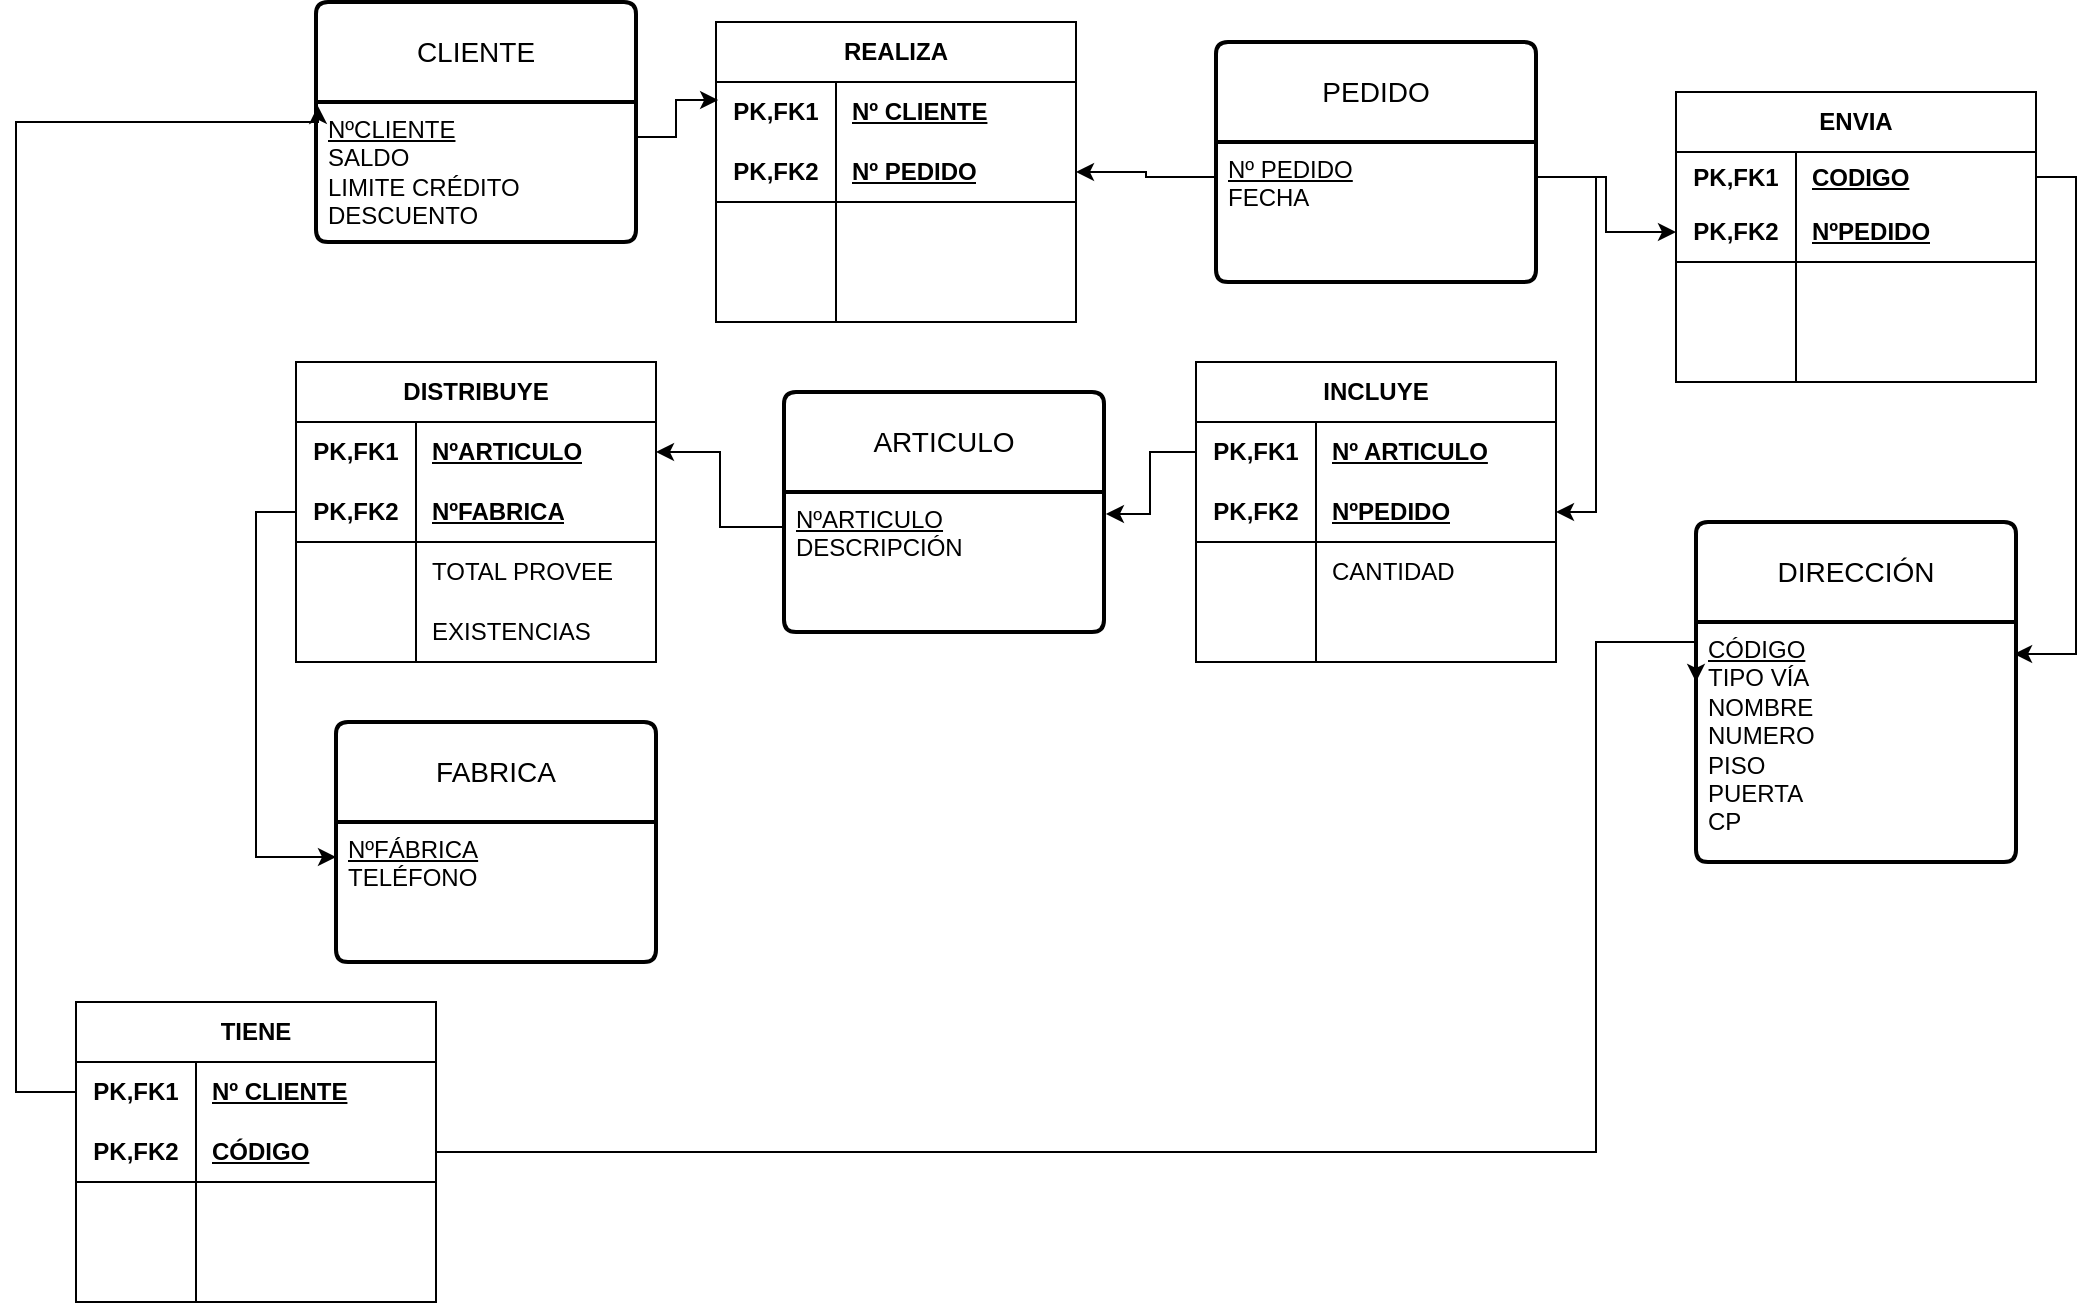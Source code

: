 <mxfile version="24.7.17">
  <diagram id="B3fbgBZc-5qHaEgKp1NL" name="Página-2">
    <mxGraphModel dx="2901" dy="1196" grid="1" gridSize="10" guides="1" tooltips="1" connect="1" arrows="1" fold="1" page="1" pageScale="1" pageWidth="827" pageHeight="1169" math="0" shadow="0">
      <root>
        <mxCell id="0" />
        <mxCell id="1" parent="0" />
        <mxCell id="3Sglrevj1HQbYGhwWqx--1" value="TIENE" style="shape=table;startSize=30;container=1;collapsible=1;childLayout=tableLayout;fixedRows=1;rowLines=0;fontStyle=1;align=center;resizeLast=1;html=1;whiteSpace=wrap;" parent="1" vertex="1">
          <mxGeometry x="-100" y="540" width="180" height="150" as="geometry" />
        </mxCell>
        <mxCell id="3Sglrevj1HQbYGhwWqx--2" value="" style="shape=tableRow;horizontal=0;startSize=0;swimlaneHead=0;swimlaneBody=0;fillColor=none;collapsible=0;dropTarget=0;points=[[0,0.5],[1,0.5]];portConstraint=eastwest;top=0;left=0;right=0;bottom=0;html=1;" parent="3Sglrevj1HQbYGhwWqx--1" vertex="1">
          <mxGeometry y="30" width="180" height="30" as="geometry" />
        </mxCell>
        <mxCell id="3Sglrevj1HQbYGhwWqx--3" value="PK,FK1" style="shape=partialRectangle;connectable=0;fillColor=none;top=0;left=0;bottom=0;right=0;fontStyle=1;overflow=hidden;html=1;whiteSpace=wrap;" parent="3Sglrevj1HQbYGhwWqx--2" vertex="1">
          <mxGeometry width="60" height="30" as="geometry">
            <mxRectangle width="60" height="30" as="alternateBounds" />
          </mxGeometry>
        </mxCell>
        <mxCell id="3Sglrevj1HQbYGhwWqx--4" value="Nº CLIENTE" style="shape=partialRectangle;connectable=0;fillColor=none;top=0;left=0;bottom=0;right=0;align=left;spacingLeft=6;fontStyle=5;overflow=hidden;html=1;whiteSpace=wrap;" parent="3Sglrevj1HQbYGhwWqx--2" vertex="1">
          <mxGeometry x="60" width="120" height="30" as="geometry">
            <mxRectangle width="120" height="30" as="alternateBounds" />
          </mxGeometry>
        </mxCell>
        <mxCell id="3Sglrevj1HQbYGhwWqx--5" value="" style="shape=tableRow;horizontal=0;startSize=0;swimlaneHead=0;swimlaneBody=0;fillColor=none;collapsible=0;dropTarget=0;points=[[0,0.5],[1,0.5]];portConstraint=eastwest;top=0;left=0;right=0;bottom=1;html=1;" parent="3Sglrevj1HQbYGhwWqx--1" vertex="1">
          <mxGeometry y="60" width="180" height="30" as="geometry" />
        </mxCell>
        <mxCell id="3Sglrevj1HQbYGhwWqx--6" value="PK,FK2" style="shape=partialRectangle;connectable=0;fillColor=none;top=0;left=0;bottom=0;right=0;fontStyle=1;overflow=hidden;html=1;whiteSpace=wrap;" parent="3Sglrevj1HQbYGhwWqx--5" vertex="1">
          <mxGeometry width="60" height="30" as="geometry">
            <mxRectangle width="60" height="30" as="alternateBounds" />
          </mxGeometry>
        </mxCell>
        <mxCell id="3Sglrevj1HQbYGhwWqx--7" value="CÓDIGO" style="shape=partialRectangle;connectable=0;fillColor=none;top=0;left=0;bottom=0;right=0;align=left;spacingLeft=6;fontStyle=5;overflow=hidden;html=1;whiteSpace=wrap;" parent="3Sglrevj1HQbYGhwWqx--5" vertex="1">
          <mxGeometry x="60" width="120" height="30" as="geometry">
            <mxRectangle width="120" height="30" as="alternateBounds" />
          </mxGeometry>
        </mxCell>
        <mxCell id="3Sglrevj1HQbYGhwWqx--8" value="" style="shape=tableRow;horizontal=0;startSize=0;swimlaneHead=0;swimlaneBody=0;fillColor=none;collapsible=0;dropTarget=0;points=[[0,0.5],[1,0.5]];portConstraint=eastwest;top=0;left=0;right=0;bottom=0;html=1;" parent="3Sglrevj1HQbYGhwWqx--1" vertex="1">
          <mxGeometry y="90" width="180" height="30" as="geometry" />
        </mxCell>
        <mxCell id="3Sglrevj1HQbYGhwWqx--9" value="" style="shape=partialRectangle;connectable=0;fillColor=none;top=0;left=0;bottom=0;right=0;editable=1;overflow=hidden;html=1;whiteSpace=wrap;" parent="3Sglrevj1HQbYGhwWqx--8" vertex="1">
          <mxGeometry width="60" height="30" as="geometry">
            <mxRectangle width="60" height="30" as="alternateBounds" />
          </mxGeometry>
        </mxCell>
        <mxCell id="3Sglrevj1HQbYGhwWqx--10" value="" style="shape=partialRectangle;connectable=0;fillColor=none;top=0;left=0;bottom=0;right=0;align=left;spacingLeft=6;overflow=hidden;html=1;whiteSpace=wrap;" parent="3Sglrevj1HQbYGhwWqx--8" vertex="1">
          <mxGeometry x="60" width="120" height="30" as="geometry">
            <mxRectangle width="120" height="30" as="alternateBounds" />
          </mxGeometry>
        </mxCell>
        <mxCell id="3Sglrevj1HQbYGhwWqx--11" value="" style="shape=tableRow;horizontal=0;startSize=0;swimlaneHead=0;swimlaneBody=0;fillColor=none;collapsible=0;dropTarget=0;points=[[0,0.5],[1,0.5]];portConstraint=eastwest;top=0;left=0;right=0;bottom=0;html=1;" parent="3Sglrevj1HQbYGhwWqx--1" vertex="1">
          <mxGeometry y="120" width="180" height="30" as="geometry" />
        </mxCell>
        <mxCell id="3Sglrevj1HQbYGhwWqx--12" value="" style="shape=partialRectangle;connectable=0;fillColor=none;top=0;left=0;bottom=0;right=0;editable=1;overflow=hidden;html=1;whiteSpace=wrap;" parent="3Sglrevj1HQbYGhwWqx--11" vertex="1">
          <mxGeometry width="60" height="30" as="geometry">
            <mxRectangle width="60" height="30" as="alternateBounds" />
          </mxGeometry>
        </mxCell>
        <mxCell id="3Sglrevj1HQbYGhwWqx--13" value="" style="shape=partialRectangle;connectable=0;fillColor=none;top=0;left=0;bottom=0;right=0;align=left;spacingLeft=6;overflow=hidden;html=1;whiteSpace=wrap;" parent="3Sglrevj1HQbYGhwWqx--11" vertex="1">
          <mxGeometry x="60" width="120" height="30" as="geometry">
            <mxRectangle width="120" height="30" as="alternateBounds" />
          </mxGeometry>
        </mxCell>
        <mxCell id="3Sglrevj1HQbYGhwWqx--14" value="ENVIA" style="shape=table;startSize=30;container=1;collapsible=1;childLayout=tableLayout;fixedRows=1;rowLines=0;fontStyle=1;align=center;resizeLast=1;html=1;whiteSpace=wrap;" parent="1" vertex="1">
          <mxGeometry x="700" y="85" width="180" height="145" as="geometry" />
        </mxCell>
        <mxCell id="3Sglrevj1HQbYGhwWqx--15" value="" style="shape=tableRow;horizontal=0;startSize=0;swimlaneHead=0;swimlaneBody=0;fillColor=none;collapsible=0;dropTarget=0;points=[[0,0.5],[1,0.5]];portConstraint=eastwest;top=0;left=0;right=0;bottom=0;html=1;" parent="3Sglrevj1HQbYGhwWqx--14" vertex="1">
          <mxGeometry y="30" width="180" height="25" as="geometry" />
        </mxCell>
        <mxCell id="3Sglrevj1HQbYGhwWqx--16" value="PK,FK1" style="shape=partialRectangle;connectable=0;fillColor=none;top=0;left=0;bottom=0;right=0;fontStyle=1;overflow=hidden;html=1;whiteSpace=wrap;" parent="3Sglrevj1HQbYGhwWqx--15" vertex="1">
          <mxGeometry width="60" height="25" as="geometry">
            <mxRectangle width="60" height="25" as="alternateBounds" />
          </mxGeometry>
        </mxCell>
        <mxCell id="3Sglrevj1HQbYGhwWqx--17" value="CODIGO" style="shape=partialRectangle;connectable=0;fillColor=none;top=0;left=0;bottom=0;right=0;align=left;spacingLeft=6;fontStyle=5;overflow=hidden;html=1;whiteSpace=wrap;" parent="3Sglrevj1HQbYGhwWqx--15" vertex="1">
          <mxGeometry x="60" width="120" height="25" as="geometry">
            <mxRectangle width="120" height="25" as="alternateBounds" />
          </mxGeometry>
        </mxCell>
        <mxCell id="3Sglrevj1HQbYGhwWqx--18" value="" style="shape=tableRow;horizontal=0;startSize=0;swimlaneHead=0;swimlaneBody=0;fillColor=none;collapsible=0;dropTarget=0;points=[[0,0.5],[1,0.5]];portConstraint=eastwest;top=0;left=0;right=0;bottom=1;html=1;" parent="3Sglrevj1HQbYGhwWqx--14" vertex="1">
          <mxGeometry y="55" width="180" height="30" as="geometry" />
        </mxCell>
        <mxCell id="3Sglrevj1HQbYGhwWqx--19" value="PK,FK2" style="shape=partialRectangle;connectable=0;fillColor=none;top=0;left=0;bottom=0;right=0;fontStyle=1;overflow=hidden;html=1;whiteSpace=wrap;" parent="3Sglrevj1HQbYGhwWqx--18" vertex="1">
          <mxGeometry width="60" height="30" as="geometry">
            <mxRectangle width="60" height="30" as="alternateBounds" />
          </mxGeometry>
        </mxCell>
        <mxCell id="3Sglrevj1HQbYGhwWqx--20" value="NºPEDIDO" style="shape=partialRectangle;connectable=0;fillColor=none;top=0;left=0;bottom=0;right=0;align=left;spacingLeft=6;fontStyle=5;overflow=hidden;html=1;whiteSpace=wrap;" parent="3Sglrevj1HQbYGhwWqx--18" vertex="1">
          <mxGeometry x="60" width="120" height="30" as="geometry">
            <mxRectangle width="120" height="30" as="alternateBounds" />
          </mxGeometry>
        </mxCell>
        <mxCell id="3Sglrevj1HQbYGhwWqx--21" value="" style="shape=tableRow;horizontal=0;startSize=0;swimlaneHead=0;swimlaneBody=0;fillColor=none;collapsible=0;dropTarget=0;points=[[0,0.5],[1,0.5]];portConstraint=eastwest;top=0;left=0;right=0;bottom=0;html=1;" parent="3Sglrevj1HQbYGhwWqx--14" vertex="1">
          <mxGeometry y="85" width="180" height="30" as="geometry" />
        </mxCell>
        <mxCell id="3Sglrevj1HQbYGhwWqx--22" value="" style="shape=partialRectangle;connectable=0;fillColor=none;top=0;left=0;bottom=0;right=0;editable=1;overflow=hidden;html=1;whiteSpace=wrap;" parent="3Sglrevj1HQbYGhwWqx--21" vertex="1">
          <mxGeometry width="60" height="30" as="geometry">
            <mxRectangle width="60" height="30" as="alternateBounds" />
          </mxGeometry>
        </mxCell>
        <mxCell id="3Sglrevj1HQbYGhwWqx--23" value="" style="shape=partialRectangle;connectable=0;fillColor=none;top=0;left=0;bottom=0;right=0;align=left;spacingLeft=6;overflow=hidden;html=1;whiteSpace=wrap;" parent="3Sglrevj1HQbYGhwWqx--21" vertex="1">
          <mxGeometry x="60" width="120" height="30" as="geometry">
            <mxRectangle width="120" height="30" as="alternateBounds" />
          </mxGeometry>
        </mxCell>
        <mxCell id="3Sglrevj1HQbYGhwWqx--24" value="" style="shape=tableRow;horizontal=0;startSize=0;swimlaneHead=0;swimlaneBody=0;fillColor=none;collapsible=0;dropTarget=0;points=[[0,0.5],[1,0.5]];portConstraint=eastwest;top=0;left=0;right=0;bottom=0;html=1;" parent="3Sglrevj1HQbYGhwWqx--14" vertex="1">
          <mxGeometry y="115" width="180" height="30" as="geometry" />
        </mxCell>
        <mxCell id="3Sglrevj1HQbYGhwWqx--25" value="" style="shape=partialRectangle;connectable=0;fillColor=none;top=0;left=0;bottom=0;right=0;editable=1;overflow=hidden;html=1;whiteSpace=wrap;" parent="3Sglrevj1HQbYGhwWqx--24" vertex="1">
          <mxGeometry width="60" height="30" as="geometry">
            <mxRectangle width="60" height="30" as="alternateBounds" />
          </mxGeometry>
        </mxCell>
        <mxCell id="3Sglrevj1HQbYGhwWqx--26" value="" style="shape=partialRectangle;connectable=0;fillColor=none;top=0;left=0;bottom=0;right=0;align=left;spacingLeft=6;overflow=hidden;html=1;whiteSpace=wrap;" parent="3Sglrevj1HQbYGhwWqx--24" vertex="1">
          <mxGeometry x="60" width="120" height="30" as="geometry">
            <mxRectangle width="120" height="30" as="alternateBounds" />
          </mxGeometry>
        </mxCell>
        <mxCell id="3Sglrevj1HQbYGhwWqx--27" value="INCLUYE" style="shape=table;startSize=30;container=1;collapsible=1;childLayout=tableLayout;fixedRows=1;rowLines=0;fontStyle=1;align=center;resizeLast=1;html=1;whiteSpace=wrap;" parent="1" vertex="1">
          <mxGeometry x="460" y="220" width="180" height="150" as="geometry" />
        </mxCell>
        <mxCell id="3Sglrevj1HQbYGhwWqx--28" value="" style="shape=tableRow;horizontal=0;startSize=0;swimlaneHead=0;swimlaneBody=0;fillColor=none;collapsible=0;dropTarget=0;points=[[0,0.5],[1,0.5]];portConstraint=eastwest;top=0;left=0;right=0;bottom=0;html=1;" parent="3Sglrevj1HQbYGhwWqx--27" vertex="1">
          <mxGeometry y="30" width="180" height="30" as="geometry" />
        </mxCell>
        <mxCell id="3Sglrevj1HQbYGhwWqx--29" value="PK,FK1" style="shape=partialRectangle;connectable=0;fillColor=none;top=0;left=0;bottom=0;right=0;fontStyle=1;overflow=hidden;html=1;whiteSpace=wrap;" parent="3Sglrevj1HQbYGhwWqx--28" vertex="1">
          <mxGeometry width="60" height="30" as="geometry">
            <mxRectangle width="60" height="30" as="alternateBounds" />
          </mxGeometry>
        </mxCell>
        <mxCell id="3Sglrevj1HQbYGhwWqx--30" value="Nº ARTICULO" style="shape=partialRectangle;connectable=0;fillColor=none;top=0;left=0;bottom=0;right=0;align=left;spacingLeft=6;fontStyle=5;overflow=hidden;html=1;whiteSpace=wrap;" parent="3Sglrevj1HQbYGhwWqx--28" vertex="1">
          <mxGeometry x="60" width="120" height="30" as="geometry">
            <mxRectangle width="120" height="30" as="alternateBounds" />
          </mxGeometry>
        </mxCell>
        <mxCell id="3Sglrevj1HQbYGhwWqx--31" value="" style="shape=tableRow;horizontal=0;startSize=0;swimlaneHead=0;swimlaneBody=0;fillColor=none;collapsible=0;dropTarget=0;points=[[0,0.5],[1,0.5]];portConstraint=eastwest;top=0;left=0;right=0;bottom=1;html=1;" parent="3Sglrevj1HQbYGhwWqx--27" vertex="1">
          <mxGeometry y="60" width="180" height="30" as="geometry" />
        </mxCell>
        <mxCell id="3Sglrevj1HQbYGhwWqx--32" value="PK,FK2" style="shape=partialRectangle;connectable=0;fillColor=none;top=0;left=0;bottom=0;right=0;fontStyle=1;overflow=hidden;html=1;whiteSpace=wrap;" parent="3Sglrevj1HQbYGhwWqx--31" vertex="1">
          <mxGeometry width="60" height="30" as="geometry">
            <mxRectangle width="60" height="30" as="alternateBounds" />
          </mxGeometry>
        </mxCell>
        <mxCell id="3Sglrevj1HQbYGhwWqx--33" value="NºPEDIDO" style="shape=partialRectangle;connectable=0;fillColor=none;top=0;left=0;bottom=0;right=0;align=left;spacingLeft=6;fontStyle=5;overflow=hidden;html=1;whiteSpace=wrap;" parent="3Sglrevj1HQbYGhwWqx--31" vertex="1">
          <mxGeometry x="60" width="120" height="30" as="geometry">
            <mxRectangle width="120" height="30" as="alternateBounds" />
          </mxGeometry>
        </mxCell>
        <mxCell id="3Sglrevj1HQbYGhwWqx--34" value="" style="shape=tableRow;horizontal=0;startSize=0;swimlaneHead=0;swimlaneBody=0;fillColor=none;collapsible=0;dropTarget=0;points=[[0,0.5],[1,0.5]];portConstraint=eastwest;top=0;left=0;right=0;bottom=0;html=1;" parent="3Sglrevj1HQbYGhwWqx--27" vertex="1">
          <mxGeometry y="90" width="180" height="30" as="geometry" />
        </mxCell>
        <mxCell id="3Sglrevj1HQbYGhwWqx--35" value="" style="shape=partialRectangle;connectable=0;fillColor=none;top=0;left=0;bottom=0;right=0;editable=1;overflow=hidden;html=1;whiteSpace=wrap;" parent="3Sglrevj1HQbYGhwWqx--34" vertex="1">
          <mxGeometry width="60" height="30" as="geometry">
            <mxRectangle width="60" height="30" as="alternateBounds" />
          </mxGeometry>
        </mxCell>
        <mxCell id="3Sglrevj1HQbYGhwWqx--36" value="CANTIDAD" style="shape=partialRectangle;connectable=0;fillColor=none;top=0;left=0;bottom=0;right=0;align=left;spacingLeft=6;overflow=hidden;html=1;whiteSpace=wrap;" parent="3Sglrevj1HQbYGhwWqx--34" vertex="1">
          <mxGeometry x="60" width="120" height="30" as="geometry">
            <mxRectangle width="120" height="30" as="alternateBounds" />
          </mxGeometry>
        </mxCell>
        <mxCell id="3Sglrevj1HQbYGhwWqx--37" value="" style="shape=tableRow;horizontal=0;startSize=0;swimlaneHead=0;swimlaneBody=0;fillColor=none;collapsible=0;dropTarget=0;points=[[0,0.5],[1,0.5]];portConstraint=eastwest;top=0;left=0;right=0;bottom=0;html=1;" parent="3Sglrevj1HQbYGhwWqx--27" vertex="1">
          <mxGeometry y="120" width="180" height="30" as="geometry" />
        </mxCell>
        <mxCell id="3Sglrevj1HQbYGhwWqx--38" value="" style="shape=partialRectangle;connectable=0;fillColor=none;top=0;left=0;bottom=0;right=0;editable=1;overflow=hidden;html=1;whiteSpace=wrap;" parent="3Sglrevj1HQbYGhwWqx--37" vertex="1">
          <mxGeometry width="60" height="30" as="geometry">
            <mxRectangle width="60" height="30" as="alternateBounds" />
          </mxGeometry>
        </mxCell>
        <mxCell id="3Sglrevj1HQbYGhwWqx--39" value="" style="shape=partialRectangle;connectable=0;fillColor=none;top=0;left=0;bottom=0;right=0;align=left;spacingLeft=6;overflow=hidden;html=1;whiteSpace=wrap;" parent="3Sglrevj1HQbYGhwWqx--37" vertex="1">
          <mxGeometry x="60" width="120" height="30" as="geometry">
            <mxRectangle width="120" height="30" as="alternateBounds" />
          </mxGeometry>
        </mxCell>
        <mxCell id="3Sglrevj1HQbYGhwWqx--40" value="DISTRIBUYE" style="shape=table;startSize=30;container=1;collapsible=1;childLayout=tableLayout;fixedRows=1;rowLines=0;fontStyle=1;align=center;resizeLast=1;html=1;whiteSpace=wrap;" parent="1" vertex="1">
          <mxGeometry x="10" y="220" width="180" height="150" as="geometry" />
        </mxCell>
        <mxCell id="3Sglrevj1HQbYGhwWqx--41" value="" style="shape=tableRow;horizontal=0;startSize=0;swimlaneHead=0;swimlaneBody=0;fillColor=none;collapsible=0;dropTarget=0;points=[[0,0.5],[1,0.5]];portConstraint=eastwest;top=0;left=0;right=0;bottom=0;html=1;" parent="3Sglrevj1HQbYGhwWqx--40" vertex="1">
          <mxGeometry y="30" width="180" height="30" as="geometry" />
        </mxCell>
        <mxCell id="3Sglrevj1HQbYGhwWqx--42" value="PK,FK1" style="shape=partialRectangle;connectable=0;fillColor=none;top=0;left=0;bottom=0;right=0;fontStyle=1;overflow=hidden;html=1;whiteSpace=wrap;" parent="3Sglrevj1HQbYGhwWqx--41" vertex="1">
          <mxGeometry width="60" height="30" as="geometry">
            <mxRectangle width="60" height="30" as="alternateBounds" />
          </mxGeometry>
        </mxCell>
        <mxCell id="3Sglrevj1HQbYGhwWqx--43" value="NºARTICULO" style="shape=partialRectangle;connectable=0;fillColor=none;top=0;left=0;bottom=0;right=0;align=left;spacingLeft=6;fontStyle=5;overflow=hidden;html=1;whiteSpace=wrap;" parent="3Sglrevj1HQbYGhwWqx--41" vertex="1">
          <mxGeometry x="60" width="120" height="30" as="geometry">
            <mxRectangle width="120" height="30" as="alternateBounds" />
          </mxGeometry>
        </mxCell>
        <mxCell id="3Sglrevj1HQbYGhwWqx--44" value="" style="shape=tableRow;horizontal=0;startSize=0;swimlaneHead=0;swimlaneBody=0;fillColor=none;collapsible=0;dropTarget=0;points=[[0,0.5],[1,0.5]];portConstraint=eastwest;top=0;left=0;right=0;bottom=1;html=1;" parent="3Sglrevj1HQbYGhwWqx--40" vertex="1">
          <mxGeometry y="60" width="180" height="30" as="geometry" />
        </mxCell>
        <mxCell id="3Sglrevj1HQbYGhwWqx--45" value="PK,FK2" style="shape=partialRectangle;connectable=0;fillColor=none;top=0;left=0;bottom=0;right=0;fontStyle=1;overflow=hidden;html=1;whiteSpace=wrap;" parent="3Sglrevj1HQbYGhwWqx--44" vertex="1">
          <mxGeometry width="60" height="30" as="geometry">
            <mxRectangle width="60" height="30" as="alternateBounds" />
          </mxGeometry>
        </mxCell>
        <mxCell id="3Sglrevj1HQbYGhwWqx--46" value="NºFABRICA" style="shape=partialRectangle;connectable=0;fillColor=none;top=0;left=0;bottom=0;right=0;align=left;spacingLeft=6;fontStyle=5;overflow=hidden;html=1;whiteSpace=wrap;" parent="3Sglrevj1HQbYGhwWqx--44" vertex="1">
          <mxGeometry x="60" width="120" height="30" as="geometry">
            <mxRectangle width="120" height="30" as="alternateBounds" />
          </mxGeometry>
        </mxCell>
        <mxCell id="3Sglrevj1HQbYGhwWqx--47" value="" style="shape=tableRow;horizontal=0;startSize=0;swimlaneHead=0;swimlaneBody=0;fillColor=none;collapsible=0;dropTarget=0;points=[[0,0.5],[1,0.5]];portConstraint=eastwest;top=0;left=0;right=0;bottom=0;html=1;" parent="3Sglrevj1HQbYGhwWqx--40" vertex="1">
          <mxGeometry y="90" width="180" height="30" as="geometry" />
        </mxCell>
        <mxCell id="3Sglrevj1HQbYGhwWqx--48" value="" style="shape=partialRectangle;connectable=0;fillColor=none;top=0;left=0;bottom=0;right=0;editable=1;overflow=hidden;html=1;whiteSpace=wrap;" parent="3Sglrevj1HQbYGhwWqx--47" vertex="1">
          <mxGeometry width="60" height="30" as="geometry">
            <mxRectangle width="60" height="30" as="alternateBounds" />
          </mxGeometry>
        </mxCell>
        <mxCell id="3Sglrevj1HQbYGhwWqx--49" value="TOTAL PROVEE" style="shape=partialRectangle;connectable=0;fillColor=none;top=0;left=0;bottom=0;right=0;align=left;spacingLeft=6;overflow=hidden;html=1;whiteSpace=wrap;" parent="3Sglrevj1HQbYGhwWqx--47" vertex="1">
          <mxGeometry x="60" width="120" height="30" as="geometry">
            <mxRectangle width="120" height="30" as="alternateBounds" />
          </mxGeometry>
        </mxCell>
        <mxCell id="3Sglrevj1HQbYGhwWqx--50" value="" style="shape=tableRow;horizontal=0;startSize=0;swimlaneHead=0;swimlaneBody=0;fillColor=none;collapsible=0;dropTarget=0;points=[[0,0.5],[1,0.5]];portConstraint=eastwest;top=0;left=0;right=0;bottom=0;html=1;" parent="3Sglrevj1HQbYGhwWqx--40" vertex="1">
          <mxGeometry y="120" width="180" height="30" as="geometry" />
        </mxCell>
        <mxCell id="3Sglrevj1HQbYGhwWqx--51" value="" style="shape=partialRectangle;connectable=0;fillColor=none;top=0;left=0;bottom=0;right=0;editable=1;overflow=hidden;html=1;whiteSpace=wrap;" parent="3Sglrevj1HQbYGhwWqx--50" vertex="1">
          <mxGeometry width="60" height="30" as="geometry">
            <mxRectangle width="60" height="30" as="alternateBounds" />
          </mxGeometry>
        </mxCell>
        <mxCell id="3Sglrevj1HQbYGhwWqx--52" value="EXISTENCIAS" style="shape=partialRectangle;connectable=0;fillColor=none;top=0;left=0;bottom=0;right=0;align=left;spacingLeft=6;overflow=hidden;html=1;whiteSpace=wrap;" parent="3Sglrevj1HQbYGhwWqx--50" vertex="1">
          <mxGeometry x="60" width="120" height="30" as="geometry">
            <mxRectangle width="120" height="30" as="alternateBounds" />
          </mxGeometry>
        </mxCell>
        <mxCell id="3Sglrevj1HQbYGhwWqx--53" value="REALIZA" style="shape=table;startSize=30;container=1;collapsible=1;childLayout=tableLayout;fixedRows=1;rowLines=0;fontStyle=1;align=center;resizeLast=1;html=1;whiteSpace=wrap;" parent="1" vertex="1">
          <mxGeometry x="220" y="50" width="180" height="150" as="geometry" />
        </mxCell>
        <mxCell id="3Sglrevj1HQbYGhwWqx--54" value="" style="shape=tableRow;horizontal=0;startSize=0;swimlaneHead=0;swimlaneBody=0;fillColor=none;collapsible=0;dropTarget=0;points=[[0,0.5],[1,0.5]];portConstraint=eastwest;top=0;left=0;right=0;bottom=0;html=1;" parent="3Sglrevj1HQbYGhwWqx--53" vertex="1">
          <mxGeometry y="30" width="180" height="30" as="geometry" />
        </mxCell>
        <mxCell id="3Sglrevj1HQbYGhwWqx--55" value="PK,FK1" style="shape=partialRectangle;connectable=0;fillColor=none;top=0;left=0;bottom=0;right=0;fontStyle=1;overflow=hidden;html=1;whiteSpace=wrap;" parent="3Sglrevj1HQbYGhwWqx--54" vertex="1">
          <mxGeometry width="60" height="30" as="geometry">
            <mxRectangle width="60" height="30" as="alternateBounds" />
          </mxGeometry>
        </mxCell>
        <mxCell id="3Sglrevj1HQbYGhwWqx--56" value="Nº CLIENTE" style="shape=partialRectangle;connectable=0;fillColor=none;top=0;left=0;bottom=0;right=0;align=left;spacingLeft=6;fontStyle=5;overflow=hidden;html=1;whiteSpace=wrap;" parent="3Sglrevj1HQbYGhwWqx--54" vertex="1">
          <mxGeometry x="60" width="120" height="30" as="geometry">
            <mxRectangle width="120" height="30" as="alternateBounds" />
          </mxGeometry>
        </mxCell>
        <mxCell id="3Sglrevj1HQbYGhwWqx--57" value="" style="shape=tableRow;horizontal=0;startSize=0;swimlaneHead=0;swimlaneBody=0;fillColor=none;collapsible=0;dropTarget=0;points=[[0,0.5],[1,0.5]];portConstraint=eastwest;top=0;left=0;right=0;bottom=1;html=1;" parent="3Sglrevj1HQbYGhwWqx--53" vertex="1">
          <mxGeometry y="60" width="180" height="30" as="geometry" />
        </mxCell>
        <mxCell id="3Sglrevj1HQbYGhwWqx--58" value="PK,FK2" style="shape=partialRectangle;connectable=0;fillColor=none;top=0;left=0;bottom=0;right=0;fontStyle=1;overflow=hidden;html=1;whiteSpace=wrap;" parent="3Sglrevj1HQbYGhwWqx--57" vertex="1">
          <mxGeometry width="60" height="30" as="geometry">
            <mxRectangle width="60" height="30" as="alternateBounds" />
          </mxGeometry>
        </mxCell>
        <mxCell id="3Sglrevj1HQbYGhwWqx--59" value="Nº PEDIDO" style="shape=partialRectangle;connectable=0;fillColor=none;top=0;left=0;bottom=0;right=0;align=left;spacingLeft=6;fontStyle=5;overflow=hidden;html=1;whiteSpace=wrap;" parent="3Sglrevj1HQbYGhwWqx--57" vertex="1">
          <mxGeometry x="60" width="120" height="30" as="geometry">
            <mxRectangle width="120" height="30" as="alternateBounds" />
          </mxGeometry>
        </mxCell>
        <mxCell id="3Sglrevj1HQbYGhwWqx--60" value="" style="shape=tableRow;horizontal=0;startSize=0;swimlaneHead=0;swimlaneBody=0;fillColor=none;collapsible=0;dropTarget=0;points=[[0,0.5],[1,0.5]];portConstraint=eastwest;top=0;left=0;right=0;bottom=0;html=1;" parent="3Sglrevj1HQbYGhwWqx--53" vertex="1">
          <mxGeometry y="90" width="180" height="30" as="geometry" />
        </mxCell>
        <mxCell id="3Sglrevj1HQbYGhwWqx--61" value="" style="shape=partialRectangle;connectable=0;fillColor=none;top=0;left=0;bottom=0;right=0;editable=1;overflow=hidden;html=1;whiteSpace=wrap;" parent="3Sglrevj1HQbYGhwWqx--60" vertex="1">
          <mxGeometry width="60" height="30" as="geometry">
            <mxRectangle width="60" height="30" as="alternateBounds" />
          </mxGeometry>
        </mxCell>
        <mxCell id="3Sglrevj1HQbYGhwWqx--62" value="" style="shape=partialRectangle;connectable=0;fillColor=none;top=0;left=0;bottom=0;right=0;align=left;spacingLeft=6;overflow=hidden;html=1;whiteSpace=wrap;" parent="3Sglrevj1HQbYGhwWqx--60" vertex="1">
          <mxGeometry x="60" width="120" height="30" as="geometry">
            <mxRectangle width="120" height="30" as="alternateBounds" />
          </mxGeometry>
        </mxCell>
        <mxCell id="3Sglrevj1HQbYGhwWqx--63" value="" style="shape=tableRow;horizontal=0;startSize=0;swimlaneHead=0;swimlaneBody=0;fillColor=none;collapsible=0;dropTarget=0;points=[[0,0.5],[1,0.5]];portConstraint=eastwest;top=0;left=0;right=0;bottom=0;html=1;" parent="3Sglrevj1HQbYGhwWqx--53" vertex="1">
          <mxGeometry y="120" width="180" height="30" as="geometry" />
        </mxCell>
        <mxCell id="3Sglrevj1HQbYGhwWqx--64" value="" style="shape=partialRectangle;connectable=0;fillColor=none;top=0;left=0;bottom=0;right=0;editable=1;overflow=hidden;html=1;whiteSpace=wrap;" parent="3Sglrevj1HQbYGhwWqx--63" vertex="1">
          <mxGeometry width="60" height="30" as="geometry">
            <mxRectangle width="60" height="30" as="alternateBounds" />
          </mxGeometry>
        </mxCell>
        <mxCell id="3Sglrevj1HQbYGhwWqx--65" value="" style="shape=partialRectangle;connectable=0;fillColor=none;top=0;left=0;bottom=0;right=0;align=left;spacingLeft=6;overflow=hidden;html=1;whiteSpace=wrap;" parent="3Sglrevj1HQbYGhwWqx--63" vertex="1">
          <mxGeometry x="60" width="120" height="30" as="geometry">
            <mxRectangle width="120" height="30" as="alternateBounds" />
          </mxGeometry>
        </mxCell>
        <mxCell id="3Sglrevj1HQbYGhwWqx--66" value="CLIENTE" style="swimlane;childLayout=stackLayout;horizontal=1;startSize=50;horizontalStack=0;rounded=1;fontSize=14;fontStyle=0;strokeWidth=2;resizeParent=0;resizeLast=1;shadow=0;dashed=0;align=center;arcSize=4;whiteSpace=wrap;html=1;" parent="1" vertex="1">
          <mxGeometry x="20" y="40" width="160" height="120" as="geometry" />
        </mxCell>
        <mxCell id="3Sglrevj1HQbYGhwWqx--67" value="&lt;u&gt;NºCLIENTE&lt;/u&gt;&lt;div&gt;SALDO&lt;/div&gt;&lt;div&gt;LIMITE CRÉDITO&lt;/div&gt;&lt;div&gt;DESCUENTO&lt;/div&gt;" style="align=left;strokeColor=none;fillColor=none;spacingLeft=4;fontSize=12;verticalAlign=top;resizable=0;rotatable=0;part=1;html=1;" parent="3Sglrevj1HQbYGhwWqx--66" vertex="1">
          <mxGeometry y="50" width="160" height="70" as="geometry" />
        </mxCell>
        <mxCell id="3Sglrevj1HQbYGhwWqx--68" value="PEDIDO" style="swimlane;childLayout=stackLayout;horizontal=1;startSize=50;horizontalStack=0;rounded=1;fontSize=14;fontStyle=0;strokeWidth=2;resizeParent=0;resizeLast=1;shadow=0;dashed=0;align=center;arcSize=4;whiteSpace=wrap;html=1;" parent="1" vertex="1">
          <mxGeometry x="470" y="60" width="160" height="120" as="geometry" />
        </mxCell>
        <mxCell id="3Sglrevj1HQbYGhwWqx--69" value="&lt;u&gt;Nº PEDIDO&lt;/u&gt;&lt;div&gt;FECHA&lt;/div&gt;" style="align=left;strokeColor=none;fillColor=none;spacingLeft=4;fontSize=12;verticalAlign=top;resizable=0;rotatable=0;part=1;html=1;" parent="3Sglrevj1HQbYGhwWqx--68" vertex="1">
          <mxGeometry y="50" width="160" height="70" as="geometry" />
        </mxCell>
        <mxCell id="3Sglrevj1HQbYGhwWqx--70" value="ARTICULO" style="swimlane;childLayout=stackLayout;horizontal=1;startSize=50;horizontalStack=0;rounded=1;fontSize=14;fontStyle=0;strokeWidth=2;resizeParent=0;resizeLast=1;shadow=0;dashed=0;align=center;arcSize=4;whiteSpace=wrap;html=1;" parent="1" vertex="1">
          <mxGeometry x="254" y="235" width="160" height="120" as="geometry" />
        </mxCell>
        <mxCell id="3Sglrevj1HQbYGhwWqx--71" value="&lt;u&gt;NºARTICULO&lt;/u&gt;&lt;div&gt;DESCRIPCIÓN&lt;/div&gt;" style="align=left;strokeColor=none;fillColor=none;spacingLeft=4;fontSize=12;verticalAlign=top;resizable=0;rotatable=0;part=1;html=1;" parent="3Sglrevj1HQbYGhwWqx--70" vertex="1">
          <mxGeometry y="50" width="160" height="70" as="geometry" />
        </mxCell>
        <mxCell id="3Sglrevj1HQbYGhwWqx--72" value="FABRICA" style="swimlane;childLayout=stackLayout;horizontal=1;startSize=50;horizontalStack=0;rounded=1;fontSize=14;fontStyle=0;strokeWidth=2;resizeParent=0;resizeLast=1;shadow=0;dashed=0;align=center;arcSize=4;whiteSpace=wrap;html=1;" parent="1" vertex="1">
          <mxGeometry x="30" y="400" width="160" height="120" as="geometry" />
        </mxCell>
        <mxCell id="3Sglrevj1HQbYGhwWqx--73" value="&lt;u&gt;NºFÁBRICA&lt;/u&gt;&lt;div&gt;TELÉFONO&lt;/div&gt;" style="align=left;strokeColor=none;fillColor=none;spacingLeft=4;fontSize=12;verticalAlign=top;resizable=0;rotatable=0;part=1;html=1;" parent="3Sglrevj1HQbYGhwWqx--72" vertex="1">
          <mxGeometry y="50" width="160" height="70" as="geometry" />
        </mxCell>
        <mxCell id="3Sglrevj1HQbYGhwWqx--74" value="DIRECCIÓN" style="swimlane;childLayout=stackLayout;horizontal=1;startSize=50;horizontalStack=0;rounded=1;fontSize=14;fontStyle=0;strokeWidth=2;resizeParent=0;resizeLast=1;shadow=0;dashed=0;align=center;arcSize=4;whiteSpace=wrap;html=1;" parent="1" vertex="1">
          <mxGeometry x="710" y="300" width="160" height="170" as="geometry" />
        </mxCell>
        <mxCell id="3Sglrevj1HQbYGhwWqx--75" value="&lt;u&gt;CÓDIGO&lt;/u&gt;&lt;div&gt;TIPO VÍA&lt;/div&gt;&lt;div&gt;NOMBRE&lt;/div&gt;&lt;div&gt;NUMERO&lt;/div&gt;&lt;div&gt;PISO&lt;/div&gt;&lt;div&gt;PUERTA&lt;/div&gt;&lt;div&gt;CP&lt;/div&gt;" style="align=left;strokeColor=none;fillColor=none;spacingLeft=4;fontSize=12;verticalAlign=top;resizable=0;rotatable=0;part=1;html=1;" parent="3Sglrevj1HQbYGhwWqx--74" vertex="1">
          <mxGeometry y="50" width="160" height="120" as="geometry" />
        </mxCell>
        <mxCell id="3Sglrevj1HQbYGhwWqx--76" style="edgeStyle=orthogonalEdgeStyle;rounded=0;orthogonalLoop=1;jettySize=auto;html=1;exitX=1;exitY=0.25;exitDx=0;exitDy=0;entryX=0.006;entryY=0.3;entryDx=0;entryDy=0;entryPerimeter=0;" parent="1" source="3Sglrevj1HQbYGhwWqx--67" target="3Sglrevj1HQbYGhwWqx--54" edge="1">
          <mxGeometry relative="1" as="geometry" />
        </mxCell>
        <mxCell id="3Sglrevj1HQbYGhwWqx--77" style="edgeStyle=orthogonalEdgeStyle;rounded=0;orthogonalLoop=1;jettySize=auto;html=1;exitX=0;exitY=0.25;exitDx=0;exitDy=0;entryX=1;entryY=0.5;entryDx=0;entryDy=0;" parent="1" source="3Sglrevj1HQbYGhwWqx--69" target="3Sglrevj1HQbYGhwWqx--57" edge="1">
          <mxGeometry relative="1" as="geometry" />
        </mxCell>
        <mxCell id="3Sglrevj1HQbYGhwWqx--78" style="edgeStyle=orthogonalEdgeStyle;rounded=0;orthogonalLoop=1;jettySize=auto;html=1;exitX=1;exitY=0.25;exitDx=0;exitDy=0;entryX=1;entryY=0.5;entryDx=0;entryDy=0;" parent="1" source="3Sglrevj1HQbYGhwWqx--69" target="3Sglrevj1HQbYGhwWqx--31" edge="1">
          <mxGeometry relative="1" as="geometry" />
        </mxCell>
        <mxCell id="3Sglrevj1HQbYGhwWqx--79" style="edgeStyle=orthogonalEdgeStyle;rounded=0;orthogonalLoop=1;jettySize=auto;html=1;exitX=0;exitY=0.5;exitDx=0;exitDy=0;entryX=1.006;entryY=0.157;entryDx=0;entryDy=0;entryPerimeter=0;" parent="1" source="3Sglrevj1HQbYGhwWqx--28" target="3Sglrevj1HQbYGhwWqx--71" edge="1">
          <mxGeometry relative="1" as="geometry" />
        </mxCell>
        <mxCell id="3Sglrevj1HQbYGhwWqx--80" style="edgeStyle=orthogonalEdgeStyle;rounded=0;orthogonalLoop=1;jettySize=auto;html=1;exitX=0;exitY=0.25;exitDx=0;exitDy=0;entryX=1;entryY=0.5;entryDx=0;entryDy=0;" parent="1" source="3Sglrevj1HQbYGhwWqx--71" target="3Sglrevj1HQbYGhwWqx--41" edge="1">
          <mxGeometry relative="1" as="geometry" />
        </mxCell>
        <mxCell id="3Sglrevj1HQbYGhwWqx--81" style="edgeStyle=orthogonalEdgeStyle;rounded=0;orthogonalLoop=1;jettySize=auto;html=1;exitX=0;exitY=0.5;exitDx=0;exitDy=0;entryX=0;entryY=0.25;entryDx=0;entryDy=0;" parent="1" source="3Sglrevj1HQbYGhwWqx--44" target="3Sglrevj1HQbYGhwWqx--73" edge="1">
          <mxGeometry relative="1" as="geometry" />
        </mxCell>
        <mxCell id="3Sglrevj1HQbYGhwWqx--82" style="edgeStyle=orthogonalEdgeStyle;rounded=0;orthogonalLoop=1;jettySize=auto;html=1;exitX=1;exitY=0.25;exitDx=0;exitDy=0;entryX=0;entryY=0.5;entryDx=0;entryDy=0;" parent="1" source="3Sglrevj1HQbYGhwWqx--69" target="3Sglrevj1HQbYGhwWqx--18" edge="1">
          <mxGeometry relative="1" as="geometry" />
        </mxCell>
        <mxCell id="3Sglrevj1HQbYGhwWqx--83" style="edgeStyle=orthogonalEdgeStyle;rounded=0;orthogonalLoop=1;jettySize=auto;html=1;exitX=1;exitY=0.5;exitDx=0;exitDy=0;entryX=0.994;entryY=0.133;entryDx=0;entryDy=0;entryPerimeter=0;" parent="1" source="3Sglrevj1HQbYGhwWqx--15" target="3Sglrevj1HQbYGhwWqx--75" edge="1">
          <mxGeometry relative="1" as="geometry" />
        </mxCell>
        <mxCell id="3Sglrevj1HQbYGhwWqx--85" style="edgeStyle=orthogonalEdgeStyle;rounded=0;orthogonalLoop=1;jettySize=auto;html=1;exitX=1;exitY=0.5;exitDx=0;exitDy=0;entryX=0;entryY=0.25;entryDx=0;entryDy=0;" parent="1" source="3Sglrevj1HQbYGhwWqx--5" target="3Sglrevj1HQbYGhwWqx--75" edge="1">
          <mxGeometry relative="1" as="geometry">
            <Array as="points">
              <mxPoint x="660" y="615" />
              <mxPoint x="660" y="360" />
              <mxPoint x="710" y="360" />
            </Array>
          </mxGeometry>
        </mxCell>
        <mxCell id="3Sglrevj1HQbYGhwWqx--86" style="edgeStyle=orthogonalEdgeStyle;rounded=0;orthogonalLoop=1;jettySize=auto;html=1;exitX=0;exitY=0.5;exitDx=0;exitDy=0;entryX=0.006;entryY=0.433;entryDx=0;entryDy=0;entryPerimeter=0;" parent="1" source="3Sglrevj1HQbYGhwWqx--2" target="3Sglrevj1HQbYGhwWqx--66" edge="1">
          <mxGeometry relative="1" as="geometry">
            <Array as="points">
              <mxPoint x="-130" y="585" />
              <mxPoint x="-130" y="100" />
              <mxPoint x="21" y="100" />
            </Array>
          </mxGeometry>
        </mxCell>
      </root>
    </mxGraphModel>
  </diagram>
</mxfile>
